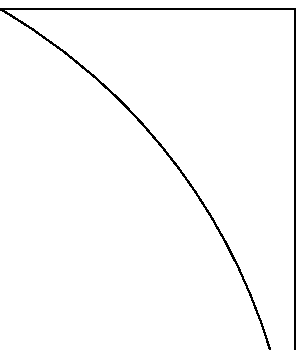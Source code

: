% reuleaux.mp
% L. Nobre G.
% 2012

prologues := 1;

beginfig(1);
  numeric u, desv, ray;
  path rouletri, pathpart, pa, pb, pc, border;
  u = 150mm;
  desv = u*sqrt(3)/3;
  ray = (sqrt(3)/3-0.5)*u/2;
  pathpart = halfcircle scaled u cutafter (origin--u*dir(60));
  pathpart := pathpart shifted (desv*dir(-150)/2);
  pa = pathpart;
  pb = pathpart rotated 120;
  pc = pathpart rotated -120;
  rouletri = pa--pb--pc--cycle;
  draw rouletri;
  border=(u/4,u/4)--(-u/4,u/4)--(-u/4,-u/4)--(u/4,-u/4)--cycle;
  draw border shifted (ray*up);
endfig;

beginfig(2);
  draw border withcolor red;
  numeric i, N, astep;
  N = 4;
  astep = 3*N;
  for i=astep step astep until 360:
    draw rouletri rotated (-i/3) shifted (ray*dir(i-90));
  endfor;
endfig;

end.

